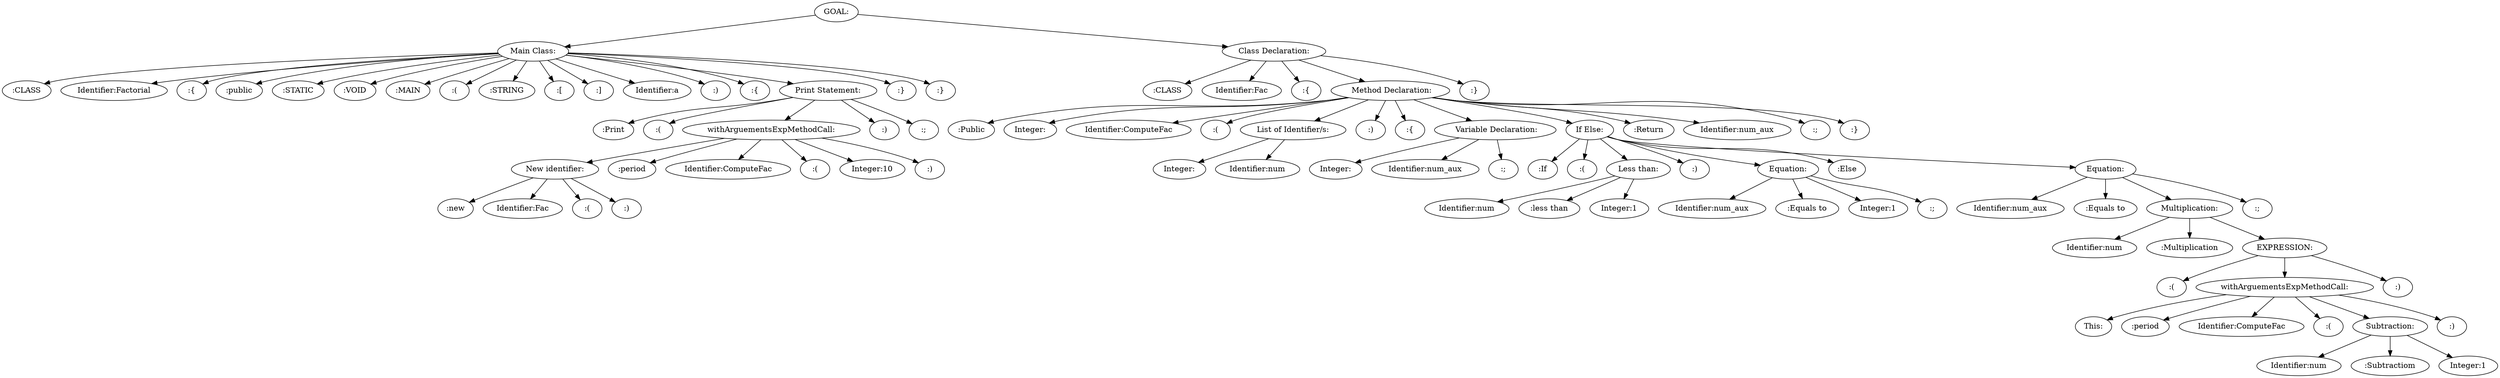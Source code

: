 digraph {
n0 [label="GOAL:"];
n1 [label="Main Class:"];
n2 [label=":CLASS"];
n1 -> n2
n3 [label="Identifier:Factorial"];
n1 -> n3
n4 [label=":{"];
n1 -> n4
n5 [label=":public"];
n1 -> n5
n6 [label=":STATIC"];
n1 -> n6
n7 [label=":VOID"];
n1 -> n7
n8 [label=":MAIN"];
n1 -> n8
n9 [label=":("];
n1 -> n9
n10 [label=":STRING"];
n1 -> n10
n11 [label=":["];
n1 -> n11
n12 [label=":]"];
n1 -> n12
n13 [label="Identifier:a"];
n1 -> n13
n14 [label=":)"];
n1 -> n14
n15 [label=":{"];
n1 -> n15
n16 [label="Print Statement:"];
n17 [label=":Print"];
n16 -> n17
n18 [label=":("];
n16 -> n18
n19 [label="withArguementsExpMethodCall:"];
n20 [label="New identifier:"];
n21 [label=":new"];
n20 -> n21
n22 [label="Identifier:Fac"];
n20 -> n22
n23 [label=":("];
n20 -> n23
n24 [label=":)"];
n20 -> n24
n19 -> n20
n25 [label=":period"];
n19 -> n25
n26 [label="Identifier:ComputeFac"];
n19 -> n26
n27 [label=":("];
n19 -> n27
n28 [label="Integer:10"];
n19 -> n28
n29 [label=":)"];
n19 -> n29
n16 -> n19
n30 [label=":)"];
n16 -> n30
n31 [label=":;"];
n16 -> n31
n1 -> n16
n32 [label=":}"];
n1 -> n32
n33 [label=":}"];
n1 -> n33
n0 -> n1
n34 [label="Class Declaration:"];
n35 [label=":CLASS"];
n34 -> n35
n36 [label="Identifier:Fac"];
n34 -> n36
n37 [label=":{"];
n34 -> n37
n38 [label=" Method Declaration:"];
n39 [label=":Public"];
n38 -> n39
n40 [label="Integer:"];
n38 -> n40
n41 [label="Identifier:ComputeFac"];
n38 -> n41
n42 [label=":("];
n38 -> n42
n43 [label="List of Identifier/s:"];
n44 [label="Integer:"];
n43 -> n44
n45 [label="Identifier:num"];
n43 -> n45
n38 -> n43
n46 [label=":)"];
n38 -> n46
n47 [label=":{"];
n38 -> n47
n48 [label=" Variable Declaration:"];
n49 [label="Integer:"];
n48 -> n49
n50 [label="Identifier:num_aux"];
n48 -> n50
n51 [label=":;"];
n48 -> n51
n38 -> n48
n52 [label="If Else:"];
n53 [label=":If"];
n52 -> n53
n54 [label=":("];
n52 -> n54
n55 [label="Less than:"];
n56 [label="Identifier:num"];
n55 -> n56
n57 [label=":less than"];
n55 -> n57
n58 [label="Integer:1"];
n55 -> n58
n52 -> n55
n59 [label=":)"];
n52 -> n59
n60 [label="Equation:"];
n61 [label="Identifier:num_aux"];
n60 -> n61
n62 [label=":Equals to"];
n60 -> n62
n63 [label="Integer:1"];
n60 -> n63
n64 [label=":;"];
n60 -> n64
n52 -> n60
n65 [label=":Else"];
n52 -> n65
n66 [label="Equation:"];
n67 [label="Identifier:num_aux"];
n66 -> n67
n68 [label=":Equals to"];
n66 -> n68
n69 [label="Multiplication:"];
n70 [label="Identifier:num"];
n69 -> n70
n71 [label=":Multiplication"];
n69 -> n71
n72 [label="EXPRESSION:"];
n73 [label=":("];
n72 -> n73
n74 [label="withArguementsExpMethodCall:"];
n75 [label="This:"];
n74 -> n75
n76 [label=":period"];
n74 -> n76
n77 [label="Identifier:ComputeFac"];
n74 -> n77
n78 [label=":("];
n74 -> n78
n79 [label="Subtraction:"];
n80 [label="Identifier:num"];
n79 -> n80
n81 [label=":Subtractiom"];
n79 -> n81
n82 [label="Integer:1"];
n79 -> n82
n74 -> n79
n83 [label=":)"];
n74 -> n83
n72 -> n74
n84 [label=":)"];
n72 -> n84
n69 -> n72
n66 -> n69
n85 [label=":;"];
n66 -> n85
n52 -> n66
n38 -> n52
n86 [label=":Return"];
n38 -> n86
n87 [label="Identifier:num_aux"];
n38 -> n87
n88 [label=":;"];
n38 -> n88
n89 [label=":}"];
n38 -> n89
n34 -> n38
n90 [label=":}"];
n34 -> n90
n0 -> n34
}
